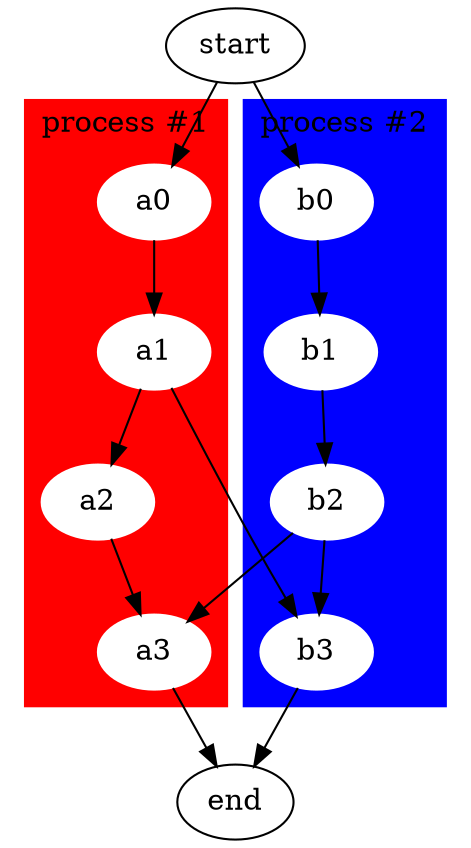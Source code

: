 digraph g {
    //定义一个子图, subgraph定义子图
    subgraph cluster0 {
        node[style=filled, color=white];  //定义子图中的节点的样式
        style=filled; //定义子图的样式
        color=red; //定义子图的填充色
        a0->a1->a2->a3; //定义节点, 及节点之间的关系
        label="process #1"; //定义子图的标签
     }

   //又定义一个子图
   subgraph cluster1 {
      node[style=filled, color=white];
      style=filled;
      color=blue; //定义子图的填充色
      b0->b1->b2->b3; //定义节点及其关系
      label="process #2";
      labelColor=white;
   }

    //定义子图之间的关系
    start->a0;
    start->b0;
    a1->b3;
    b2->a3;
    a3->end;
    b3->end;
}
